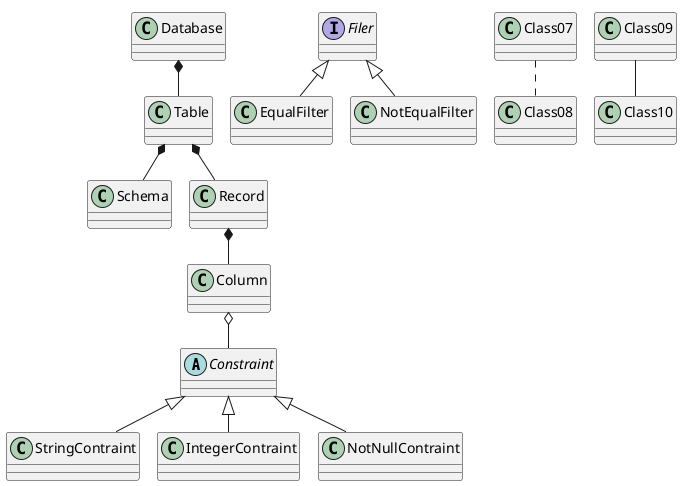 @startuml
!pragma layout smetana

abstract Constraint
interface Filer

Database *-- Table
Table *-- Schema
Table *-- Record
Record *-- Column

Column o-- Constraint

Constraint <|-- StringContraint
Constraint <|-- IntegerContraint
Constraint <|-- NotNullContraint

Filer <|-- EqualFilter
Filer <|-- NotEqualFilter

Class07 .. Class08
Class09 -- Class10


@enduml